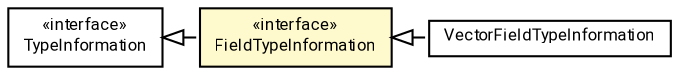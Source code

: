#!/usr/local/bin/dot
#
# Class diagram 
# Generated by UMLGraph version R5_7_2-60-g0e99a6 (http://www.spinellis.gr/umlgraph/)
#

digraph G {
	graph [fontnames="svg"]
	edge [fontname="Roboto",fontsize=7,labelfontname="Roboto",labelfontsize=7,color="black"];
	node [fontname="Roboto",fontcolor="black",fontsize=8,shape=plaintext,margin=0,width=0,height=0];
	nodesep=0.15;
	ranksep=0.25;
	rankdir=LR;
	// de.lmu.ifi.dbs.elki.data.type.VectorFieldTypeInformation<V extends de.lmu.ifi.dbs.elki.data.FeatureVector<?>>
	c4335985 [label=<<table title="de.lmu.ifi.dbs.elki.data.type.VectorFieldTypeInformation" border="0" cellborder="1" cellspacing="0" cellpadding="2" href="VectorFieldTypeInformation.html" target="_parent">
		<tr><td><table border="0" cellspacing="0" cellpadding="1">
		<tr><td align="center" balign="center"> <font face="Roboto">VectorFieldTypeInformation</font> </td></tr>
		</table></td></tr>
		</table>>, URL="VectorFieldTypeInformation.html"];
	// de.lmu.ifi.dbs.elki.data.type.TypeInformation
	c4335992 [label=<<table title="de.lmu.ifi.dbs.elki.data.type.TypeInformation" border="0" cellborder="1" cellspacing="0" cellpadding="2" href="TypeInformation.html" target="_parent">
		<tr><td><table border="0" cellspacing="0" cellpadding="1">
		<tr><td align="center" balign="center"> &#171;interface&#187; </td></tr>
		<tr><td align="center" balign="center"> <font face="Roboto">TypeInformation</font> </td></tr>
		</table></td></tr>
		</table>>, URL="TypeInformation.html"];
	// de.lmu.ifi.dbs.elki.data.type.FieldTypeInformation
	c4335993 [label=<<table title="de.lmu.ifi.dbs.elki.data.type.FieldTypeInformation" border="0" cellborder="1" cellspacing="0" cellpadding="2" bgcolor="lemonChiffon" href="FieldTypeInformation.html" target="_parent">
		<tr><td><table border="0" cellspacing="0" cellpadding="1">
		<tr><td align="center" balign="center"> &#171;interface&#187; </td></tr>
		<tr><td align="center" balign="center"> <font face="Roboto">FieldTypeInformation</font> </td></tr>
		</table></td></tr>
		</table>>, URL="FieldTypeInformation.html"];
	// de.lmu.ifi.dbs.elki.data.type.VectorFieldTypeInformation<V extends de.lmu.ifi.dbs.elki.data.FeatureVector<?>> implements de.lmu.ifi.dbs.elki.data.type.FieldTypeInformation
	c4335993 -> c4335985 [arrowtail=empty,style=dashed,dir=back,weight=9];
	// de.lmu.ifi.dbs.elki.data.type.FieldTypeInformation implements de.lmu.ifi.dbs.elki.data.type.TypeInformation
	c4335992 -> c4335993 [arrowtail=empty,style=dashed,dir=back,weight=9];
}

